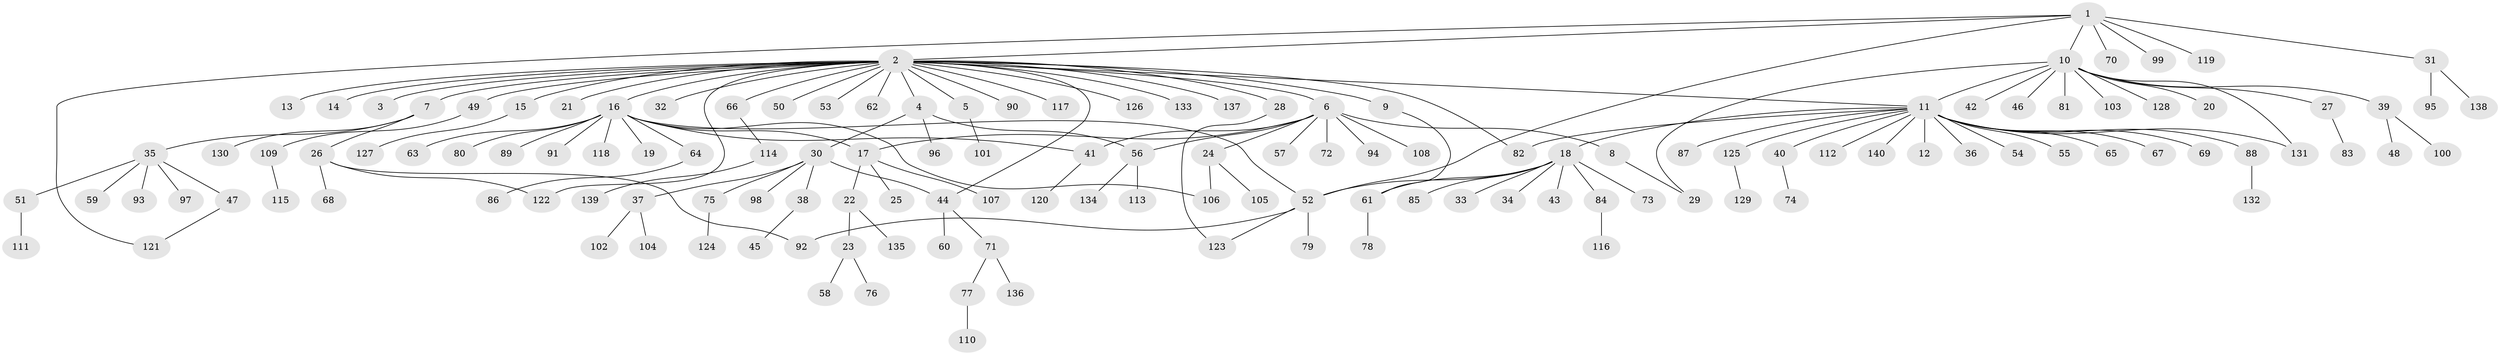 // Generated by graph-tools (version 1.1) at 2025/35/03/09/25 02:35:44]
// undirected, 140 vertices, 155 edges
graph export_dot {
graph [start="1"]
  node [color=gray90,style=filled];
  1;
  2;
  3;
  4;
  5;
  6;
  7;
  8;
  9;
  10;
  11;
  12;
  13;
  14;
  15;
  16;
  17;
  18;
  19;
  20;
  21;
  22;
  23;
  24;
  25;
  26;
  27;
  28;
  29;
  30;
  31;
  32;
  33;
  34;
  35;
  36;
  37;
  38;
  39;
  40;
  41;
  42;
  43;
  44;
  45;
  46;
  47;
  48;
  49;
  50;
  51;
  52;
  53;
  54;
  55;
  56;
  57;
  58;
  59;
  60;
  61;
  62;
  63;
  64;
  65;
  66;
  67;
  68;
  69;
  70;
  71;
  72;
  73;
  74;
  75;
  76;
  77;
  78;
  79;
  80;
  81;
  82;
  83;
  84;
  85;
  86;
  87;
  88;
  89;
  90;
  91;
  92;
  93;
  94;
  95;
  96;
  97;
  98;
  99;
  100;
  101;
  102;
  103;
  104;
  105;
  106;
  107;
  108;
  109;
  110;
  111;
  112;
  113;
  114;
  115;
  116;
  117;
  118;
  119;
  120;
  121;
  122;
  123;
  124;
  125;
  126;
  127;
  128;
  129;
  130;
  131;
  132;
  133;
  134;
  135;
  136;
  137;
  138;
  139;
  140;
  1 -- 2;
  1 -- 10;
  1 -- 31;
  1 -- 52;
  1 -- 70;
  1 -- 99;
  1 -- 119;
  1 -- 121;
  2 -- 3;
  2 -- 4;
  2 -- 5;
  2 -- 6;
  2 -- 7;
  2 -- 9;
  2 -- 11;
  2 -- 13;
  2 -- 14;
  2 -- 15;
  2 -- 16;
  2 -- 21;
  2 -- 28;
  2 -- 32;
  2 -- 44;
  2 -- 49;
  2 -- 50;
  2 -- 53;
  2 -- 62;
  2 -- 66;
  2 -- 82;
  2 -- 90;
  2 -- 117;
  2 -- 122;
  2 -- 126;
  2 -- 133;
  2 -- 137;
  4 -- 30;
  4 -- 56;
  4 -- 96;
  5 -- 101;
  6 -- 8;
  6 -- 17;
  6 -- 24;
  6 -- 41;
  6 -- 56;
  6 -- 57;
  6 -- 72;
  6 -- 94;
  6 -- 108;
  7 -- 26;
  7 -- 35;
  7 -- 130;
  8 -- 29;
  9 -- 61;
  10 -- 11;
  10 -- 20;
  10 -- 27;
  10 -- 29;
  10 -- 39;
  10 -- 42;
  10 -- 46;
  10 -- 81;
  10 -- 103;
  10 -- 128;
  10 -- 131;
  11 -- 12;
  11 -- 18;
  11 -- 36;
  11 -- 40;
  11 -- 54;
  11 -- 55;
  11 -- 65;
  11 -- 67;
  11 -- 69;
  11 -- 82;
  11 -- 87;
  11 -- 88;
  11 -- 112;
  11 -- 125;
  11 -- 131;
  11 -- 140;
  15 -- 127;
  16 -- 17;
  16 -- 19;
  16 -- 41;
  16 -- 52;
  16 -- 63;
  16 -- 64;
  16 -- 80;
  16 -- 89;
  16 -- 91;
  16 -- 106;
  16 -- 118;
  17 -- 22;
  17 -- 25;
  17 -- 107;
  18 -- 33;
  18 -- 34;
  18 -- 43;
  18 -- 52;
  18 -- 61;
  18 -- 73;
  18 -- 84;
  18 -- 85;
  22 -- 23;
  22 -- 135;
  23 -- 58;
  23 -- 76;
  24 -- 105;
  24 -- 106;
  26 -- 68;
  26 -- 92;
  26 -- 122;
  27 -- 83;
  28 -- 123;
  30 -- 37;
  30 -- 38;
  30 -- 44;
  30 -- 75;
  30 -- 98;
  31 -- 95;
  31 -- 138;
  35 -- 47;
  35 -- 51;
  35 -- 59;
  35 -- 93;
  35 -- 97;
  37 -- 102;
  37 -- 104;
  38 -- 45;
  39 -- 48;
  39 -- 100;
  40 -- 74;
  41 -- 120;
  44 -- 60;
  44 -- 71;
  47 -- 121;
  49 -- 109;
  51 -- 111;
  52 -- 79;
  52 -- 92;
  52 -- 123;
  56 -- 113;
  56 -- 134;
  61 -- 78;
  64 -- 86;
  66 -- 114;
  71 -- 77;
  71 -- 136;
  75 -- 124;
  77 -- 110;
  84 -- 116;
  88 -- 132;
  109 -- 115;
  114 -- 139;
  125 -- 129;
}
